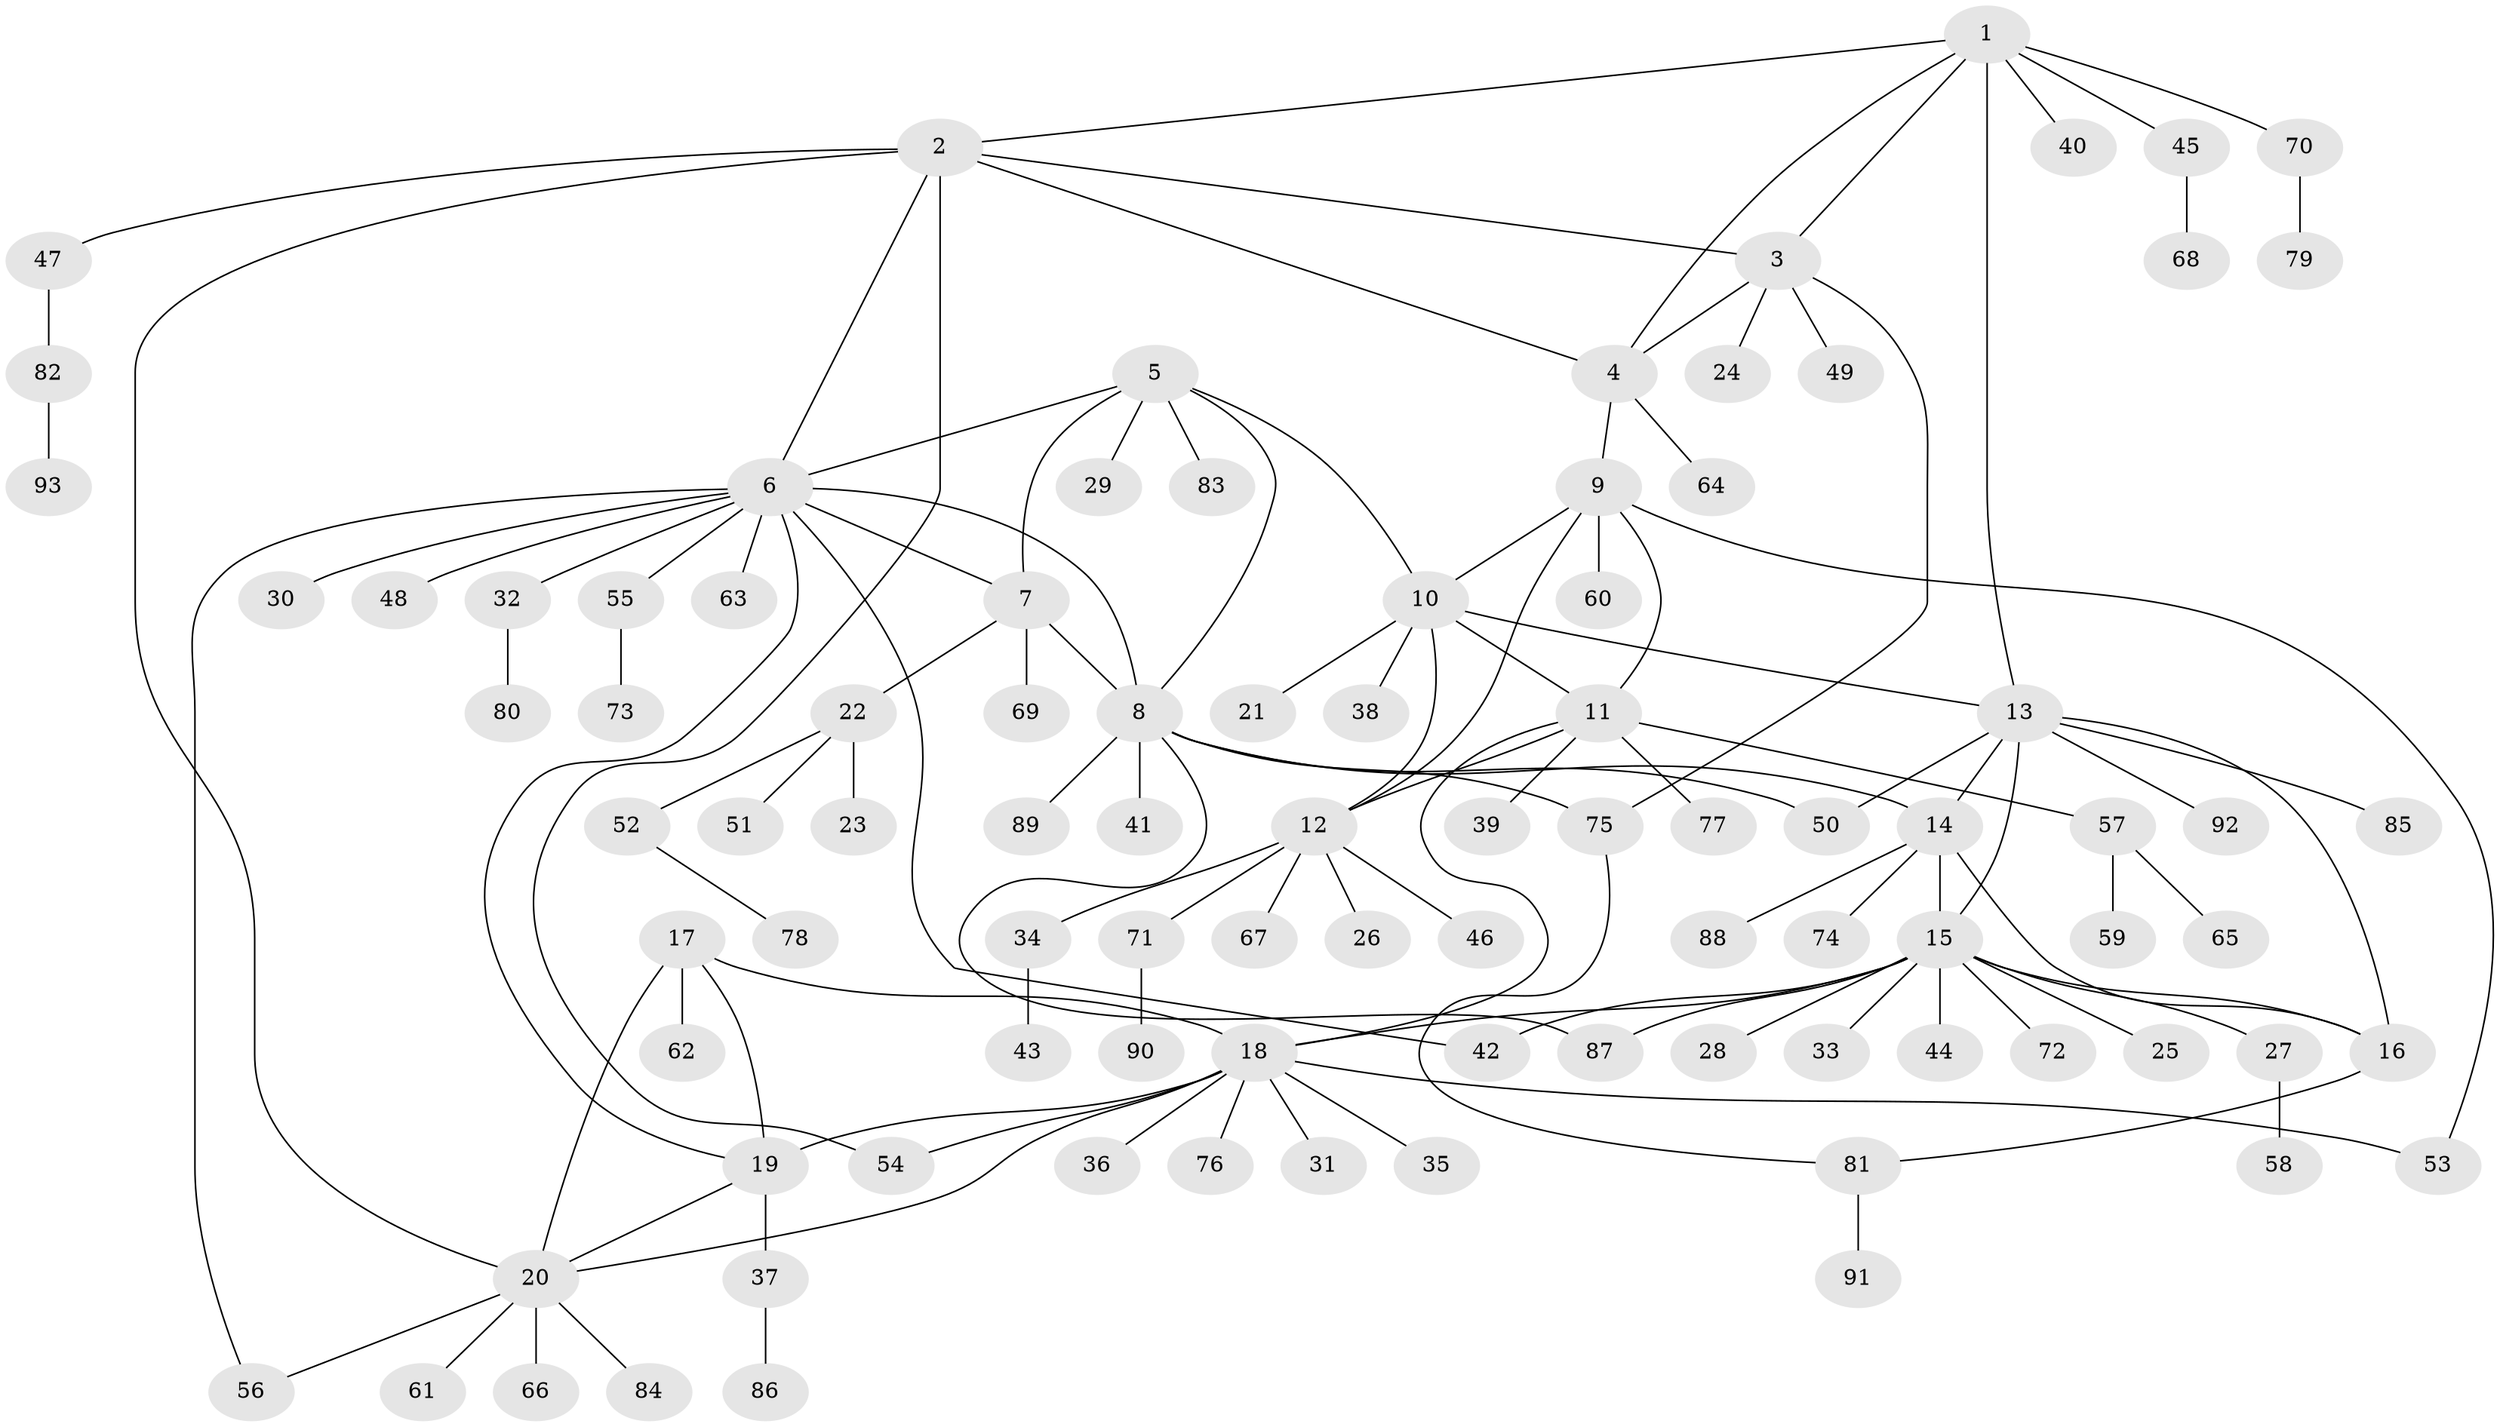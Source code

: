 // Generated by graph-tools (version 1.1) at 2025/02/03/09/25 03:02:45]
// undirected, 93 vertices, 121 edges
graph export_dot {
graph [start="1"]
  node [color=gray90,style=filled];
  1;
  2;
  3;
  4;
  5;
  6;
  7;
  8;
  9;
  10;
  11;
  12;
  13;
  14;
  15;
  16;
  17;
  18;
  19;
  20;
  21;
  22;
  23;
  24;
  25;
  26;
  27;
  28;
  29;
  30;
  31;
  32;
  33;
  34;
  35;
  36;
  37;
  38;
  39;
  40;
  41;
  42;
  43;
  44;
  45;
  46;
  47;
  48;
  49;
  50;
  51;
  52;
  53;
  54;
  55;
  56;
  57;
  58;
  59;
  60;
  61;
  62;
  63;
  64;
  65;
  66;
  67;
  68;
  69;
  70;
  71;
  72;
  73;
  74;
  75;
  76;
  77;
  78;
  79;
  80;
  81;
  82;
  83;
  84;
  85;
  86;
  87;
  88;
  89;
  90;
  91;
  92;
  93;
  1 -- 2;
  1 -- 3;
  1 -- 4;
  1 -- 13;
  1 -- 40;
  1 -- 45;
  1 -- 70;
  2 -- 3;
  2 -- 4;
  2 -- 6;
  2 -- 20;
  2 -- 47;
  2 -- 54;
  3 -- 4;
  3 -- 24;
  3 -- 49;
  3 -- 75;
  4 -- 9;
  4 -- 64;
  5 -- 6;
  5 -- 7;
  5 -- 8;
  5 -- 10;
  5 -- 29;
  5 -- 83;
  6 -- 7;
  6 -- 8;
  6 -- 19;
  6 -- 30;
  6 -- 32;
  6 -- 42;
  6 -- 48;
  6 -- 55;
  6 -- 56;
  6 -- 63;
  7 -- 8;
  7 -- 22;
  7 -- 69;
  8 -- 14;
  8 -- 41;
  8 -- 50;
  8 -- 75;
  8 -- 87;
  8 -- 89;
  9 -- 10;
  9 -- 11;
  9 -- 12;
  9 -- 53;
  9 -- 60;
  10 -- 11;
  10 -- 12;
  10 -- 13;
  10 -- 21;
  10 -- 38;
  11 -- 12;
  11 -- 18;
  11 -- 39;
  11 -- 57;
  11 -- 77;
  12 -- 26;
  12 -- 34;
  12 -- 46;
  12 -- 67;
  12 -- 71;
  13 -- 14;
  13 -- 15;
  13 -- 16;
  13 -- 50;
  13 -- 85;
  13 -- 92;
  14 -- 15;
  14 -- 16;
  14 -- 74;
  14 -- 88;
  15 -- 16;
  15 -- 18;
  15 -- 25;
  15 -- 27;
  15 -- 28;
  15 -- 33;
  15 -- 42;
  15 -- 44;
  15 -- 72;
  15 -- 87;
  16 -- 81;
  17 -- 18;
  17 -- 19;
  17 -- 20;
  17 -- 62;
  18 -- 19;
  18 -- 20;
  18 -- 31;
  18 -- 35;
  18 -- 36;
  18 -- 53;
  18 -- 54;
  18 -- 76;
  19 -- 20;
  19 -- 37;
  20 -- 56;
  20 -- 61;
  20 -- 66;
  20 -- 84;
  22 -- 23;
  22 -- 51;
  22 -- 52;
  27 -- 58;
  32 -- 80;
  34 -- 43;
  37 -- 86;
  45 -- 68;
  47 -- 82;
  52 -- 78;
  55 -- 73;
  57 -- 59;
  57 -- 65;
  70 -- 79;
  71 -- 90;
  75 -- 81;
  81 -- 91;
  82 -- 93;
}
